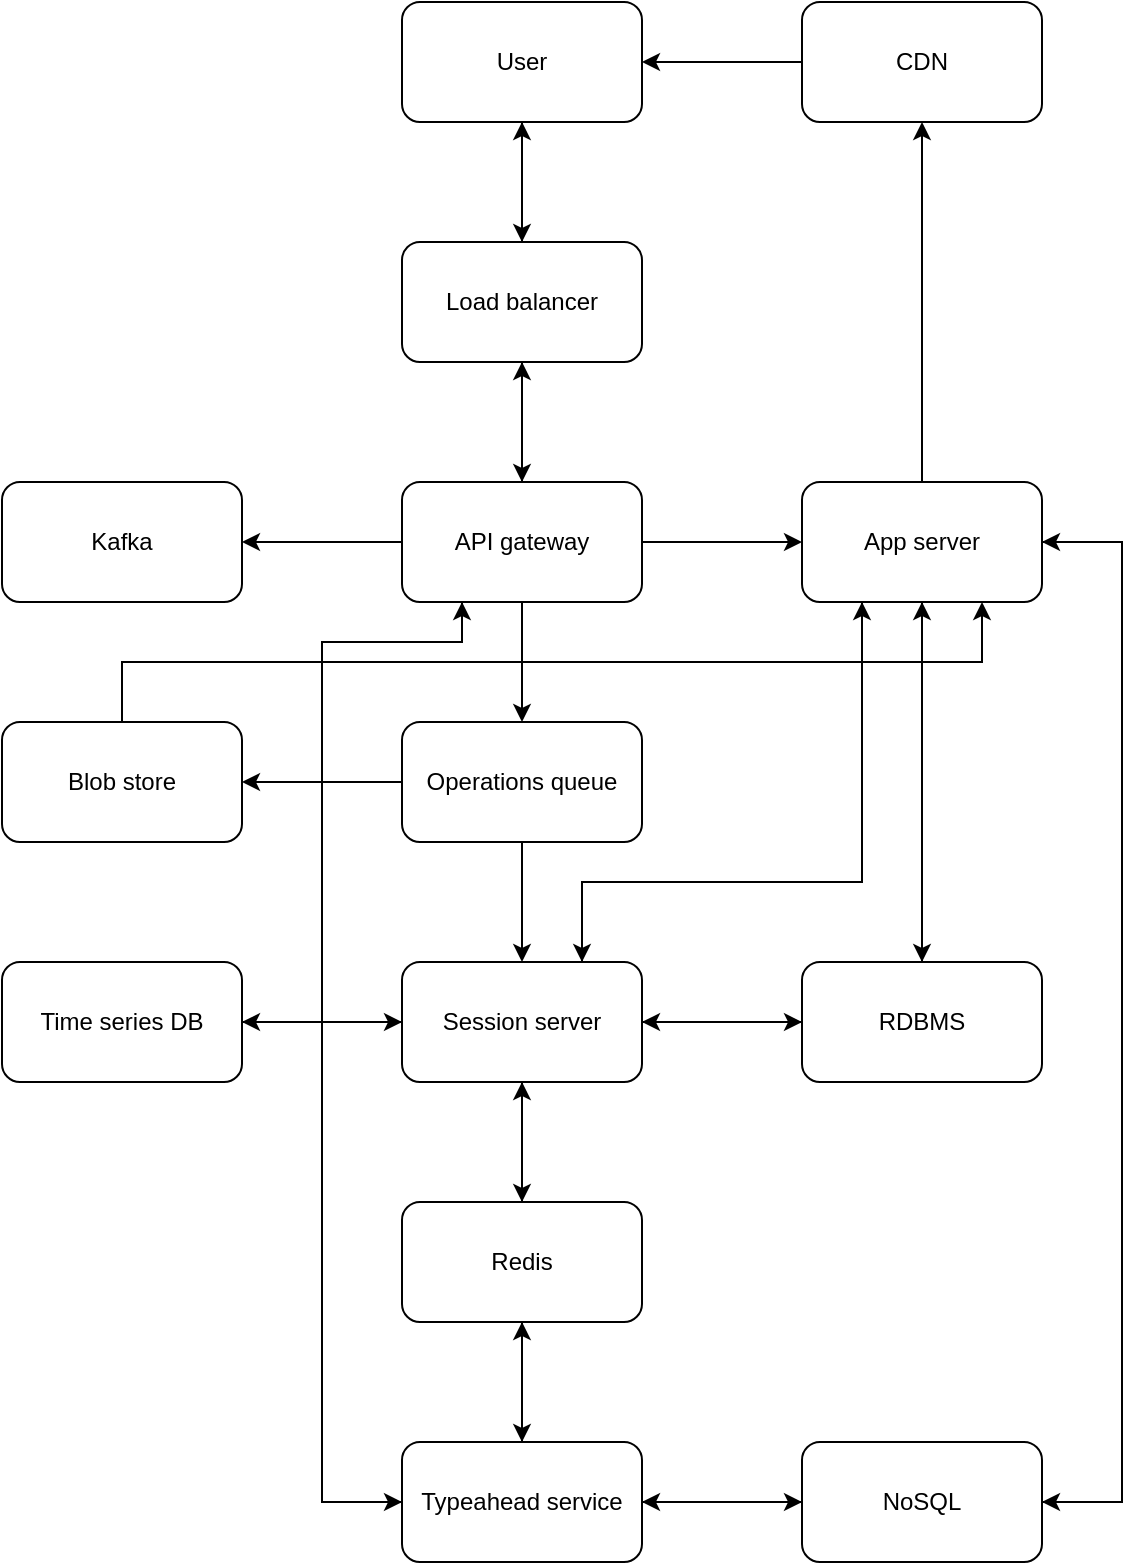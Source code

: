 <mxfile version="22.0.8" type="device">
  <diagram id="RX8j35DpNfyJVcPfTA0C" name="Page-1">
    <mxGraphModel dx="882" dy="590" grid="1" gridSize="10" guides="1" tooltips="1" connect="1" arrows="1" fold="1" page="1" pageScale="1" pageWidth="850" pageHeight="1100" math="0" shadow="0">
      <root>
        <mxCell id="0" />
        <mxCell id="1" parent="0" />
        <mxCell id="vfbfAL9CuXn_sHPPWvU1-5" style="edgeStyle=orthogonalEdgeStyle;rounded=0;orthogonalLoop=1;jettySize=auto;html=1;exitX=0.5;exitY=1;exitDx=0;exitDy=0;entryX=0.5;entryY=0;entryDx=0;entryDy=0;" parent="1" source="ehj2s4JNe59QxrL474BH-2" target="ehj2s4JNe59QxrL474BH-3" edge="1">
          <mxGeometry relative="1" as="geometry" />
        </mxCell>
        <mxCell id="tRZn9HF9jJtS-_6O3h12-21" style="edgeStyle=orthogonalEdgeStyle;rounded=0;orthogonalLoop=1;jettySize=auto;html=1;exitX=0.5;exitY=0;exitDx=0;exitDy=0;entryX=0.5;entryY=1;entryDx=0;entryDy=0;" edge="1" parent="1" source="ehj2s4JNe59QxrL474BH-2" target="ehj2s4JNe59QxrL474BH-5">
          <mxGeometry relative="1" as="geometry" />
        </mxCell>
        <mxCell id="ehj2s4JNe59QxrL474BH-2" value="Load balancer" style="rounded=1;whiteSpace=wrap;html=1;" parent="1" vertex="1">
          <mxGeometry x="280" y="240" width="120" height="60" as="geometry" />
        </mxCell>
        <mxCell id="vfbfAL9CuXn_sHPPWvU1-6" style="edgeStyle=orthogonalEdgeStyle;rounded=0;orthogonalLoop=1;jettySize=auto;html=1;exitX=0.5;exitY=0;exitDx=0;exitDy=0;entryX=0.5;entryY=1;entryDx=0;entryDy=0;" parent="1" source="ehj2s4JNe59QxrL474BH-3" target="ehj2s4JNe59QxrL474BH-2" edge="1">
          <mxGeometry relative="1" as="geometry" />
        </mxCell>
        <mxCell id="vfbfAL9CuXn_sHPPWvU1-7" style="edgeStyle=orthogonalEdgeStyle;rounded=0;orthogonalLoop=1;jettySize=auto;html=1;exitX=0.5;exitY=1;exitDx=0;exitDy=0;entryX=0.5;entryY=0;entryDx=0;entryDy=0;" parent="1" source="ehj2s4JNe59QxrL474BH-3" target="ehj2s4JNe59QxrL474BH-7" edge="1">
          <mxGeometry relative="1" as="geometry" />
        </mxCell>
        <mxCell id="tRZn9HF9jJtS-_6O3h12-25" style="edgeStyle=orthogonalEdgeStyle;rounded=0;orthogonalLoop=1;jettySize=auto;html=1;exitX=0;exitY=0.5;exitDx=0;exitDy=0;entryX=1;entryY=0.5;entryDx=0;entryDy=0;" edge="1" parent="1" source="ehj2s4JNe59QxrL474BH-3" target="tRZn9HF9jJtS-_6O3h12-24">
          <mxGeometry relative="1" as="geometry" />
        </mxCell>
        <mxCell id="tRZn9HF9jJtS-_6O3h12-31" style="edgeStyle=orthogonalEdgeStyle;rounded=0;orthogonalLoop=1;jettySize=auto;html=1;exitX=1;exitY=0.5;exitDx=0;exitDy=0;entryX=0;entryY=0.5;entryDx=0;entryDy=0;" edge="1" parent="1" source="ehj2s4JNe59QxrL474BH-3" target="tRZn9HF9jJtS-_6O3h12-30">
          <mxGeometry relative="1" as="geometry" />
        </mxCell>
        <mxCell id="tRZn9HF9jJtS-_6O3h12-49" style="edgeStyle=orthogonalEdgeStyle;rounded=0;orthogonalLoop=1;jettySize=auto;html=1;exitX=0.25;exitY=1;exitDx=0;exitDy=0;entryX=0;entryY=0.5;entryDx=0;entryDy=0;" edge="1" parent="1" source="ehj2s4JNe59QxrL474BH-3" target="tRZn9HF9jJtS-_6O3h12-15">
          <mxGeometry relative="1" as="geometry">
            <Array as="points">
              <mxPoint x="310" y="440" />
              <mxPoint x="240" y="440" />
              <mxPoint x="240" y="870" />
            </Array>
          </mxGeometry>
        </mxCell>
        <mxCell id="ehj2s4JNe59QxrL474BH-3" value="API gateway" style="rounded=1;whiteSpace=wrap;html=1;" parent="1" vertex="1">
          <mxGeometry x="280" y="360" width="120" height="60" as="geometry" />
        </mxCell>
        <mxCell id="tRZn9HF9jJtS-_6O3h12-20" style="edgeStyle=orthogonalEdgeStyle;rounded=0;orthogonalLoop=1;jettySize=auto;html=1;exitX=0.5;exitY=1;exitDx=0;exitDy=0;entryX=0.5;entryY=0;entryDx=0;entryDy=0;" edge="1" parent="1" source="ehj2s4JNe59QxrL474BH-5" target="ehj2s4JNe59QxrL474BH-2">
          <mxGeometry relative="1" as="geometry" />
        </mxCell>
        <mxCell id="ehj2s4JNe59QxrL474BH-5" value="User" style="rounded=1;whiteSpace=wrap;html=1;" parent="1" vertex="1">
          <mxGeometry x="280" y="120" width="120" height="60" as="geometry" />
        </mxCell>
        <mxCell id="vfbfAL9CuXn_sHPPWvU1-33" style="edgeStyle=orthogonalEdgeStyle;rounded=0;orthogonalLoop=1;jettySize=auto;html=1;exitX=0.5;exitY=1;exitDx=0;exitDy=0;entryX=0.5;entryY=0;entryDx=0;entryDy=0;" parent="1" source="ehj2s4JNe59QxrL474BH-7" target="ehj2s4JNe59QxrL474BH-17" edge="1">
          <mxGeometry relative="1" as="geometry" />
        </mxCell>
        <mxCell id="tRZn9HF9jJtS-_6O3h12-29" style="edgeStyle=orthogonalEdgeStyle;rounded=0;orthogonalLoop=1;jettySize=auto;html=1;exitX=0;exitY=0.5;exitDx=0;exitDy=0;entryX=1;entryY=0.5;entryDx=0;entryDy=0;" edge="1" parent="1" source="ehj2s4JNe59QxrL474BH-7" target="tRZn9HF9jJtS-_6O3h12-28">
          <mxGeometry relative="1" as="geometry" />
        </mxCell>
        <mxCell id="ehj2s4JNe59QxrL474BH-7" value="Operations queue" style="rounded=1;whiteSpace=wrap;html=1;" parent="1" vertex="1">
          <mxGeometry x="280" y="480" width="120" height="60" as="geometry" />
        </mxCell>
        <mxCell id="tRZn9HF9jJtS-_6O3h12-16" style="edgeStyle=orthogonalEdgeStyle;rounded=0;orthogonalLoop=1;jettySize=auto;html=1;exitX=0.5;exitY=1;exitDx=0;exitDy=0;" edge="1" parent="1" source="ehj2s4JNe59QxrL474BH-17" target="tRZn9HF9jJtS-_6O3h12-14">
          <mxGeometry relative="1" as="geometry" />
        </mxCell>
        <mxCell id="tRZn9HF9jJtS-_6O3h12-26" style="edgeStyle=orthogonalEdgeStyle;rounded=0;orthogonalLoop=1;jettySize=auto;html=1;exitX=0;exitY=0.5;exitDx=0;exitDy=0;entryX=1;entryY=0.5;entryDx=0;entryDy=0;" edge="1" parent="1" source="ehj2s4JNe59QxrL474BH-17" target="tRZn9HF9jJtS-_6O3h12-23">
          <mxGeometry relative="1" as="geometry" />
        </mxCell>
        <mxCell id="tRZn9HF9jJtS-_6O3h12-37" style="edgeStyle=orthogonalEdgeStyle;rounded=0;orthogonalLoop=1;jettySize=auto;html=1;exitX=1;exitY=0.5;exitDx=0;exitDy=0;entryX=0;entryY=0.5;entryDx=0;entryDy=0;" edge="1" parent="1" source="ehj2s4JNe59QxrL474BH-17" target="tRZn9HF9jJtS-_6O3h12-36">
          <mxGeometry relative="1" as="geometry" />
        </mxCell>
        <mxCell id="tRZn9HF9jJtS-_6O3h12-42" style="edgeStyle=orthogonalEdgeStyle;rounded=0;orthogonalLoop=1;jettySize=auto;html=1;exitX=0.75;exitY=0;exitDx=0;exitDy=0;entryX=0.25;entryY=1;entryDx=0;entryDy=0;" edge="1" parent="1" source="ehj2s4JNe59QxrL474BH-17" target="tRZn9HF9jJtS-_6O3h12-30">
          <mxGeometry relative="1" as="geometry">
            <Array as="points">
              <mxPoint x="370" y="560" />
              <mxPoint x="510" y="560" />
            </Array>
          </mxGeometry>
        </mxCell>
        <mxCell id="ehj2s4JNe59QxrL474BH-17" value="Session server" style="rounded=1;whiteSpace=wrap;html=1;" parent="1" vertex="1">
          <mxGeometry x="280" y="600" width="120" height="60" as="geometry" />
        </mxCell>
        <mxCell id="tRZn9HF9jJtS-_6O3h12-17" style="edgeStyle=orthogonalEdgeStyle;rounded=0;orthogonalLoop=1;jettySize=auto;html=1;exitX=0.5;exitY=0;exitDx=0;exitDy=0;entryX=0.5;entryY=1;entryDx=0;entryDy=0;" edge="1" parent="1" source="tRZn9HF9jJtS-_6O3h12-14" target="ehj2s4JNe59QxrL474BH-17">
          <mxGeometry relative="1" as="geometry" />
        </mxCell>
        <mxCell id="tRZn9HF9jJtS-_6O3h12-18" style="edgeStyle=orthogonalEdgeStyle;rounded=0;orthogonalLoop=1;jettySize=auto;html=1;exitX=0.5;exitY=1;exitDx=0;exitDy=0;entryX=0.5;entryY=0;entryDx=0;entryDy=0;" edge="1" parent="1" source="tRZn9HF9jJtS-_6O3h12-14" target="tRZn9HF9jJtS-_6O3h12-15">
          <mxGeometry relative="1" as="geometry" />
        </mxCell>
        <mxCell id="tRZn9HF9jJtS-_6O3h12-14" value="Redis" style="rounded=1;whiteSpace=wrap;html=1;" vertex="1" parent="1">
          <mxGeometry x="280" y="720" width="120" height="60" as="geometry" />
        </mxCell>
        <mxCell id="tRZn9HF9jJtS-_6O3h12-19" style="edgeStyle=orthogonalEdgeStyle;rounded=0;orthogonalLoop=1;jettySize=auto;html=1;exitX=0.5;exitY=0;exitDx=0;exitDy=0;entryX=0.5;entryY=1;entryDx=0;entryDy=0;" edge="1" parent="1" source="tRZn9HF9jJtS-_6O3h12-15" target="tRZn9HF9jJtS-_6O3h12-14">
          <mxGeometry relative="1" as="geometry" />
        </mxCell>
        <mxCell id="tRZn9HF9jJtS-_6O3h12-35" style="edgeStyle=orthogonalEdgeStyle;rounded=0;orthogonalLoop=1;jettySize=auto;html=1;exitX=1;exitY=0.5;exitDx=0;exitDy=0;entryX=0;entryY=0.5;entryDx=0;entryDy=0;" edge="1" parent="1" source="tRZn9HF9jJtS-_6O3h12-15" target="tRZn9HF9jJtS-_6O3h12-34">
          <mxGeometry relative="1" as="geometry" />
        </mxCell>
        <mxCell id="tRZn9HF9jJtS-_6O3h12-51" style="edgeStyle=orthogonalEdgeStyle;rounded=0;orthogonalLoop=1;jettySize=auto;html=1;exitX=0;exitY=0.5;exitDx=0;exitDy=0;entryX=0.25;entryY=1;entryDx=0;entryDy=0;" edge="1" parent="1" source="tRZn9HF9jJtS-_6O3h12-15" target="ehj2s4JNe59QxrL474BH-3">
          <mxGeometry relative="1" as="geometry">
            <Array as="points">
              <mxPoint x="240" y="870" />
              <mxPoint x="240" y="440" />
              <mxPoint x="310" y="440" />
            </Array>
          </mxGeometry>
        </mxCell>
        <mxCell id="tRZn9HF9jJtS-_6O3h12-15" value="Typeahead service" style="rounded=1;whiteSpace=wrap;html=1;" vertex="1" parent="1">
          <mxGeometry x="280" y="840" width="120" height="60" as="geometry" />
        </mxCell>
        <mxCell id="tRZn9HF9jJtS-_6O3h12-33" style="edgeStyle=orthogonalEdgeStyle;rounded=0;orthogonalLoop=1;jettySize=auto;html=1;exitX=0;exitY=0.5;exitDx=0;exitDy=0;entryX=1;entryY=0.5;entryDx=0;entryDy=0;" edge="1" parent="1" source="tRZn9HF9jJtS-_6O3h12-22" target="ehj2s4JNe59QxrL474BH-5">
          <mxGeometry relative="1" as="geometry" />
        </mxCell>
        <mxCell id="tRZn9HF9jJtS-_6O3h12-22" value="CDN" style="rounded=1;whiteSpace=wrap;html=1;" vertex="1" parent="1">
          <mxGeometry x="480" y="120" width="120" height="60" as="geometry" />
        </mxCell>
        <mxCell id="tRZn9HF9jJtS-_6O3h12-27" style="edgeStyle=orthogonalEdgeStyle;rounded=0;orthogonalLoop=1;jettySize=auto;html=1;exitX=1;exitY=0.5;exitDx=0;exitDy=0;entryX=0;entryY=0.5;entryDx=0;entryDy=0;" edge="1" parent="1" source="tRZn9HF9jJtS-_6O3h12-23" target="ehj2s4JNe59QxrL474BH-17">
          <mxGeometry relative="1" as="geometry" />
        </mxCell>
        <mxCell id="tRZn9HF9jJtS-_6O3h12-23" value="Time series DB" style="rounded=1;whiteSpace=wrap;html=1;" vertex="1" parent="1">
          <mxGeometry x="80" y="600" width="120" height="60" as="geometry" />
        </mxCell>
        <mxCell id="tRZn9HF9jJtS-_6O3h12-24" value="Kafka" style="rounded=1;whiteSpace=wrap;html=1;" vertex="1" parent="1">
          <mxGeometry x="80" y="360" width="120" height="60" as="geometry" />
        </mxCell>
        <mxCell id="tRZn9HF9jJtS-_6O3h12-44" style="edgeStyle=orthogonalEdgeStyle;rounded=0;orthogonalLoop=1;jettySize=auto;html=1;exitX=0.5;exitY=0;exitDx=0;exitDy=0;entryX=0.75;entryY=1;entryDx=0;entryDy=0;" edge="1" parent="1" source="tRZn9HF9jJtS-_6O3h12-28" target="tRZn9HF9jJtS-_6O3h12-30">
          <mxGeometry relative="1" as="geometry" />
        </mxCell>
        <mxCell id="tRZn9HF9jJtS-_6O3h12-28" value="Blob store" style="rounded=1;whiteSpace=wrap;html=1;" vertex="1" parent="1">
          <mxGeometry x="80" y="480" width="120" height="60" as="geometry" />
        </mxCell>
        <mxCell id="tRZn9HF9jJtS-_6O3h12-32" style="edgeStyle=orthogonalEdgeStyle;rounded=0;orthogonalLoop=1;jettySize=auto;html=1;exitX=0.5;exitY=0;exitDx=0;exitDy=0;" edge="1" parent="1" source="tRZn9HF9jJtS-_6O3h12-30" target="tRZn9HF9jJtS-_6O3h12-22">
          <mxGeometry relative="1" as="geometry" />
        </mxCell>
        <mxCell id="tRZn9HF9jJtS-_6O3h12-40" style="edgeStyle=orthogonalEdgeStyle;rounded=0;orthogonalLoop=1;jettySize=auto;html=1;exitX=0.5;exitY=1;exitDx=0;exitDy=0;" edge="1" parent="1" source="tRZn9HF9jJtS-_6O3h12-30">
          <mxGeometry relative="1" as="geometry">
            <mxPoint x="540" y="600" as="targetPoint" />
          </mxGeometry>
        </mxCell>
        <mxCell id="tRZn9HF9jJtS-_6O3h12-43" style="edgeStyle=orthogonalEdgeStyle;rounded=0;orthogonalLoop=1;jettySize=auto;html=1;exitX=0.25;exitY=1;exitDx=0;exitDy=0;entryX=0.75;entryY=0;entryDx=0;entryDy=0;" edge="1" parent="1" source="tRZn9HF9jJtS-_6O3h12-30" target="ehj2s4JNe59QxrL474BH-17">
          <mxGeometry relative="1" as="geometry">
            <Array as="points">
              <mxPoint x="510" y="560" />
              <mxPoint x="370" y="560" />
            </Array>
          </mxGeometry>
        </mxCell>
        <mxCell id="tRZn9HF9jJtS-_6O3h12-48" style="edgeStyle=orthogonalEdgeStyle;rounded=0;orthogonalLoop=1;jettySize=auto;html=1;exitX=1;exitY=0.5;exitDx=0;exitDy=0;entryX=1;entryY=0.5;entryDx=0;entryDy=0;" edge="1" parent="1" source="tRZn9HF9jJtS-_6O3h12-30" target="tRZn9HF9jJtS-_6O3h12-34">
          <mxGeometry relative="1" as="geometry">
            <Array as="points">
              <mxPoint x="640" y="390" />
              <mxPoint x="640" y="870" />
            </Array>
          </mxGeometry>
        </mxCell>
        <mxCell id="tRZn9HF9jJtS-_6O3h12-30" value="App server" style="rounded=1;whiteSpace=wrap;html=1;" vertex="1" parent="1">
          <mxGeometry x="480" y="360" width="120" height="60" as="geometry" />
        </mxCell>
        <mxCell id="tRZn9HF9jJtS-_6O3h12-46" style="edgeStyle=orthogonalEdgeStyle;rounded=0;orthogonalLoop=1;jettySize=auto;html=1;exitX=1;exitY=0.5;exitDx=0;exitDy=0;entryX=1;entryY=0.5;entryDx=0;entryDy=0;" edge="1" parent="1" source="tRZn9HF9jJtS-_6O3h12-34" target="tRZn9HF9jJtS-_6O3h12-30">
          <mxGeometry relative="1" as="geometry">
            <Array as="points">
              <mxPoint x="640" y="870" />
              <mxPoint x="640" y="390" />
            </Array>
          </mxGeometry>
        </mxCell>
        <mxCell id="tRZn9HF9jJtS-_6O3h12-47" style="edgeStyle=orthogonalEdgeStyle;rounded=0;orthogonalLoop=1;jettySize=auto;html=1;exitX=0;exitY=0.5;exitDx=0;exitDy=0;entryX=1;entryY=0.5;entryDx=0;entryDy=0;" edge="1" parent="1" source="tRZn9HF9jJtS-_6O3h12-34" target="tRZn9HF9jJtS-_6O3h12-15">
          <mxGeometry relative="1" as="geometry" />
        </mxCell>
        <mxCell id="tRZn9HF9jJtS-_6O3h12-34" value="NoSQL" style="rounded=1;whiteSpace=wrap;html=1;" vertex="1" parent="1">
          <mxGeometry x="480" y="840" width="120" height="60" as="geometry" />
        </mxCell>
        <mxCell id="tRZn9HF9jJtS-_6O3h12-38" style="edgeStyle=orthogonalEdgeStyle;rounded=0;orthogonalLoop=1;jettySize=auto;html=1;exitX=0;exitY=0.5;exitDx=0;exitDy=0;entryX=1;entryY=0.5;entryDx=0;entryDy=0;" edge="1" parent="1" source="tRZn9HF9jJtS-_6O3h12-36" target="ehj2s4JNe59QxrL474BH-17">
          <mxGeometry relative="1" as="geometry" />
        </mxCell>
        <mxCell id="tRZn9HF9jJtS-_6O3h12-39" style="edgeStyle=orthogonalEdgeStyle;rounded=0;orthogonalLoop=1;jettySize=auto;html=1;exitX=0.5;exitY=0;exitDx=0;exitDy=0;entryX=0.5;entryY=1;entryDx=0;entryDy=0;" edge="1" parent="1" source="tRZn9HF9jJtS-_6O3h12-36" target="tRZn9HF9jJtS-_6O3h12-30">
          <mxGeometry relative="1" as="geometry" />
        </mxCell>
        <mxCell id="tRZn9HF9jJtS-_6O3h12-36" value="RDBMS" style="rounded=1;whiteSpace=wrap;html=1;" vertex="1" parent="1">
          <mxGeometry x="480" y="600" width="120" height="60" as="geometry" />
        </mxCell>
      </root>
    </mxGraphModel>
  </diagram>
</mxfile>
